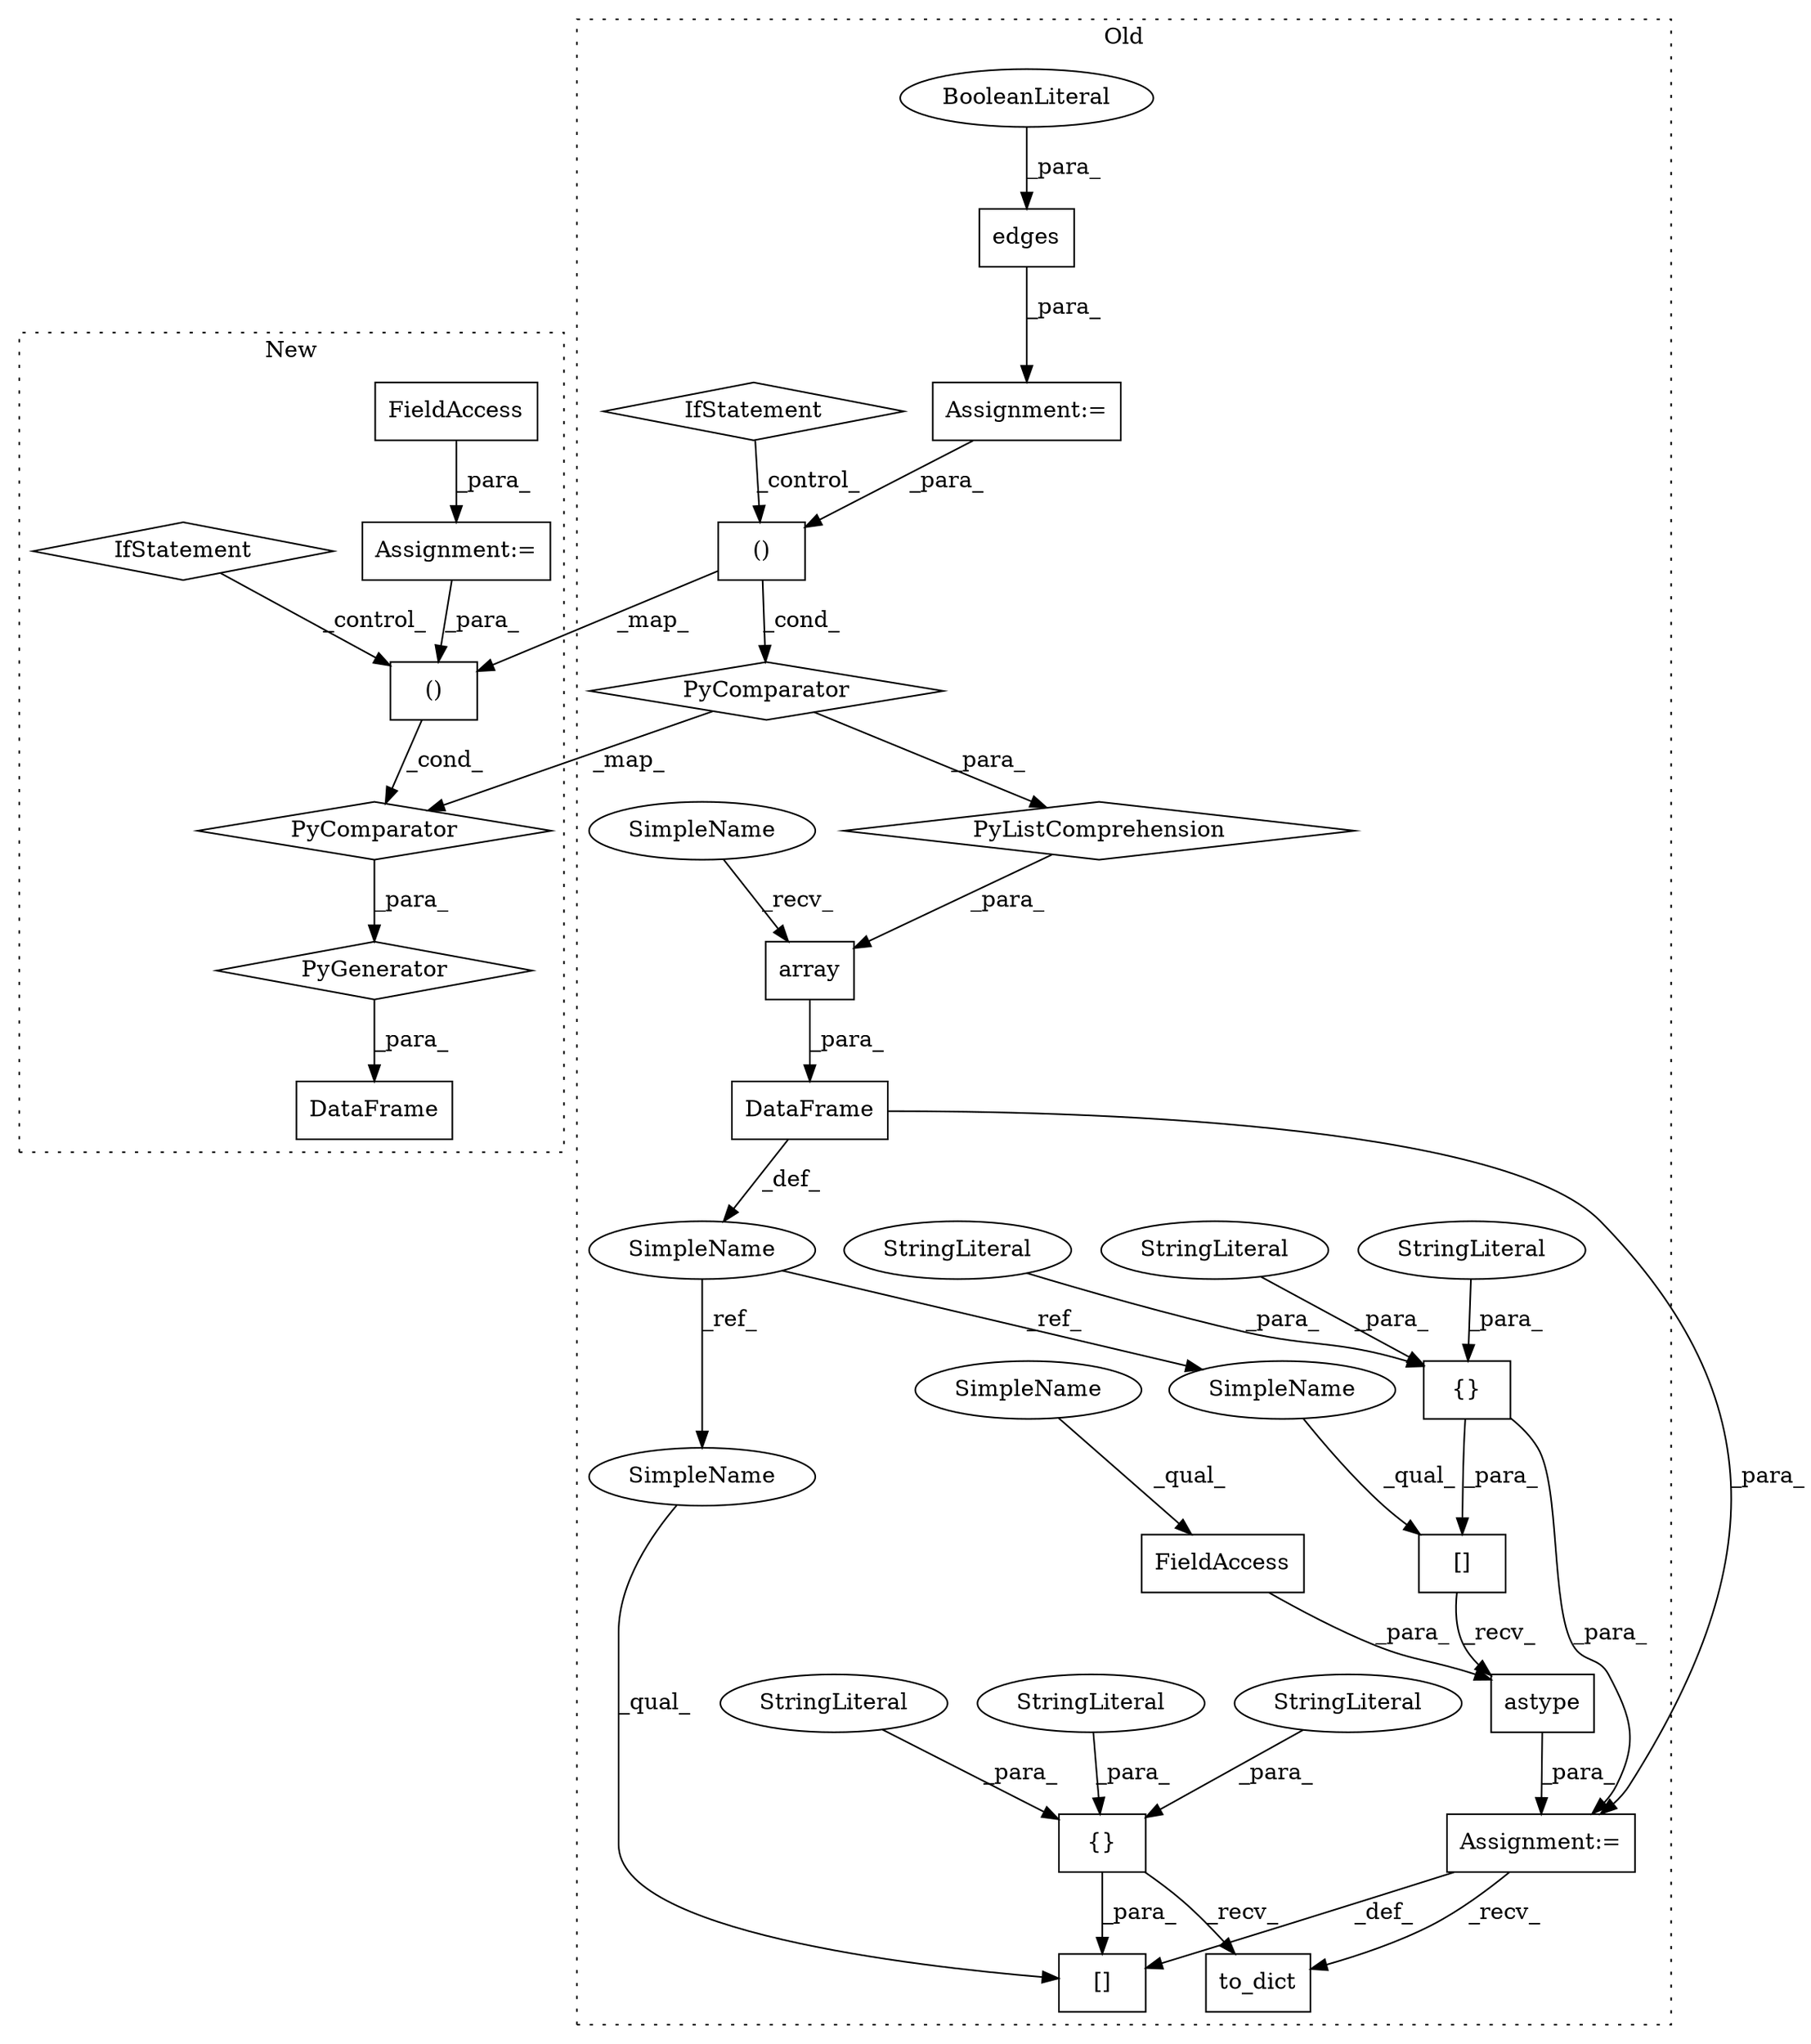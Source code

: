 digraph G {
subgraph cluster0 {
1 [label="astype" a="32" s="13375,13393" l="7,1" shape="box"];
3 [label="Assignment:=" a="7" s="13337" l="1" shape="box"];
5 [label="[]" a="2" s="13301,13336" l="10,1" shape="box"];
6 [label="DataFrame" a="32" s="13228,13294" l="10,1" shape="box"];
7 [label="[]" a="2" s="13338,13373" l="10,1" shape="box"];
8 [label="SimpleName" a="42" s="13211" l="9" shape="ellipse"];
9 [label="Assignment:=" a="7" s="12716" l="29" shape="box"];
10 [label="{}" a="4" s="13323,13335" l="1,1" shape="box"];
11 [label="array" a="32" s="12460,12760" l="26,-12" shape="box"];
12 [label="{}" a="4" s="13360,13372" l="1,1" shape="box"];
13 [label="FieldAccess" a="22" s="13382" l="11" shape="box"];
15 [label="edges" a="32" s="12725,12735" l="6,1" shape="box"];
16 [label="BooleanLiteral" a="9" s="12731" l="4" shape="ellipse"];
17 [label="()" a="106" s="12486" l="141" shape="box"];
20 [label="to_dict" a="32" s="13686" l="9" shape="box"];
21 [label="PyListComprehension" a="109" s="12486" l="274" shape="diamond"];
22 [label="StringLiteral" a="45" s="13369" l="3" shape="ellipse"];
23 [label="StringLiteral" a="45" s="13324" l="3" shape="ellipse"];
24 [label="StringLiteral" a="45" s="13365" l="3" shape="ellipse"];
25 [label="StringLiteral" a="45" s="13361" l="3" shape="ellipse"];
26 [label="StringLiteral" a="45" s="13332" l="3" shape="ellipse"];
27 [label="StringLiteral" a="45" s="13328" l="3" shape="ellipse"];
29 [label="PyComparator" a="113" s="12716" l="29" shape="diamond"];
31 [label="IfStatement" a="25" s="12716" l="29" shape="diamond"];
32 [label="SimpleName" a="42" s="13301" l="9" shape="ellipse"];
33 [label="SimpleName" a="42" s="13338" l="9" shape="ellipse"];
34 [label="SimpleName" a="42" s="13382" l="5" shape="ellipse"];
35 [label="SimpleName" a="42" s="12454" l="5" shape="ellipse"];
label = "Old";
style="dotted";
}
subgraph cluster1 {
2 [label="DataFrame" a="32" s="4877,4898" l="10,1" shape="box"];
4 [label="Assignment:=" a="7" s="4319" l="23" shape="box"];
14 [label="FieldAccess" a="22" s="4326" l="7" shape="box"];
18 [label="()" a="106" s="4089" l="141" shape="box"];
19 [label="PyGenerator" a="107" s="4089" l="266" shape="diamond"];
28 [label="PyComparator" a="113" s="4319" l="23" shape="diamond"];
30 [label="IfStatement" a="25" s="4319" l="23" shape="diamond"];
label = "New";
style="dotted";
}
1 -> 3 [label="_para_"];
3 -> 5 [label="_def_"];
3 -> 20 [label="_recv_"];
4 -> 18 [label="_para_"];
6 -> 8 [label="_def_"];
6 -> 3 [label="_para_"];
7 -> 1 [label="_recv_"];
8 -> 33 [label="_ref_"];
8 -> 32 [label="_ref_"];
9 -> 17 [label="_para_"];
10 -> 5 [label="_para_"];
10 -> 20 [label="_recv_"];
11 -> 6 [label="_para_"];
12 -> 3 [label="_para_"];
12 -> 7 [label="_para_"];
13 -> 1 [label="_para_"];
14 -> 4 [label="_para_"];
15 -> 9 [label="_para_"];
16 -> 15 [label="_para_"];
17 -> 29 [label="_cond_"];
17 -> 18 [label="_map_"];
18 -> 28 [label="_cond_"];
19 -> 2 [label="_para_"];
21 -> 11 [label="_para_"];
22 -> 12 [label="_para_"];
23 -> 10 [label="_para_"];
24 -> 12 [label="_para_"];
25 -> 12 [label="_para_"];
26 -> 10 [label="_para_"];
27 -> 10 [label="_para_"];
28 -> 19 [label="_para_"];
29 -> 21 [label="_para_"];
29 -> 28 [label="_map_"];
30 -> 18 [label="_control_"];
31 -> 17 [label="_control_"];
32 -> 5 [label="_qual_"];
33 -> 7 [label="_qual_"];
34 -> 13 [label="_qual_"];
35 -> 11 [label="_recv_"];
}